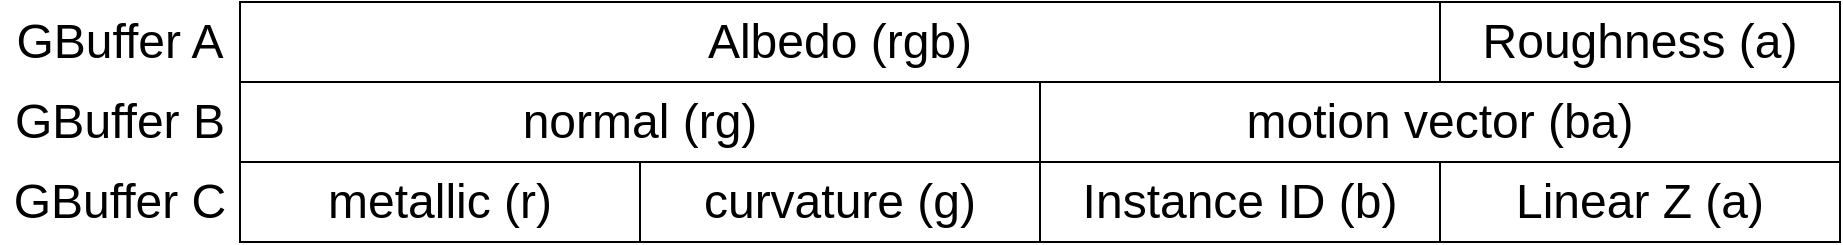 <mxfile>
    <diagram id="6A81trC-Kifi-UhiyAtX" name="第 1 页">
        <mxGraphModel dx="2156" dy="939" grid="1" gridSize="10" guides="1" tooltips="1" connect="1" arrows="1" fold="1" page="1" pageScale="1" pageWidth="827" pageHeight="1169" math="0" shadow="0">
            <root>
                <mxCell id="0"/>
                <mxCell id="1" parent="0"/>
                <mxCell id="2" value="&lt;font style=&quot;font-size: 24px;&quot;&gt;Albedo (rgb)&lt;/font&gt;" style="rounded=0;whiteSpace=wrap;html=1;" vertex="1" parent="1">
                    <mxGeometry x="-320" y="360" width="600" height="40" as="geometry"/>
                </mxCell>
                <mxCell id="3" value="&lt;font style=&quot;font-size: 24px;&quot;&gt;Roughness (a)&lt;/font&gt;" style="rounded=0;whiteSpace=wrap;html=1;" vertex="1" parent="1">
                    <mxGeometry x="280" y="360" width="200" height="40" as="geometry"/>
                </mxCell>
                <mxCell id="4" value="&lt;font style=&quot;font-size: 24px;&quot;&gt;normal (rg)&lt;/font&gt;" style="rounded=0;whiteSpace=wrap;html=1;" vertex="1" parent="1">
                    <mxGeometry x="-320" y="400" width="400" height="40" as="geometry"/>
                </mxCell>
                <mxCell id="5" value="&lt;font style=&quot;font-size: 24px;&quot;&gt;motion vector (ba)&lt;/font&gt;" style="rounded=0;whiteSpace=wrap;html=1;" vertex="1" parent="1">
                    <mxGeometry x="80" y="400" width="400" height="40" as="geometry"/>
                </mxCell>
                <mxCell id="6" value="&lt;font style=&quot;font-size: 24px;&quot;&gt;metallic (r)&lt;/font&gt;" style="rounded=0;whiteSpace=wrap;html=1;" vertex="1" parent="1">
                    <mxGeometry x="-320" y="440" width="200" height="40" as="geometry"/>
                </mxCell>
                <mxCell id="7" value="&lt;font style=&quot;font-size: 24px;&quot;&gt;curvature (g)&lt;/font&gt;" style="rounded=0;whiteSpace=wrap;html=1;" vertex="1" parent="1">
                    <mxGeometry x="-120" y="440" width="200" height="40" as="geometry"/>
                </mxCell>
                <mxCell id="8" value="&lt;font style=&quot;font-size: 24px;&quot;&gt;Instance ID (b)&lt;/font&gt;" style="rounded=0;whiteSpace=wrap;html=1;" vertex="1" parent="1">
                    <mxGeometry x="80" y="440" width="200" height="40" as="geometry"/>
                </mxCell>
                <mxCell id="9" value="&lt;font style=&quot;font-size: 24px;&quot;&gt;Linear Z (a)&lt;/font&gt;" style="rounded=0;whiteSpace=wrap;html=1;" vertex="1" parent="1">
                    <mxGeometry x="280" y="440" width="200" height="40" as="geometry"/>
                </mxCell>
                <mxCell id="10" value="GBuffer A" style="text;html=1;strokeColor=none;fillColor=none;align=center;verticalAlign=middle;whiteSpace=wrap;rounded=0;fontSize=24;" vertex="1" parent="1">
                    <mxGeometry x="-440" y="360" width="120" height="40" as="geometry"/>
                </mxCell>
                <mxCell id="11" value="GBuffer B" style="text;html=1;strokeColor=none;fillColor=none;align=center;verticalAlign=middle;whiteSpace=wrap;rounded=0;fontSize=24;" vertex="1" parent="1">
                    <mxGeometry x="-440" y="400" width="120" height="40" as="geometry"/>
                </mxCell>
                <mxCell id="12" value="GBuffer C" style="text;html=1;strokeColor=none;fillColor=none;align=center;verticalAlign=middle;whiteSpace=wrap;rounded=0;fontSize=24;" vertex="1" parent="1">
                    <mxGeometry x="-440" y="440" width="120" height="40" as="geometry"/>
                </mxCell>
            </root>
        </mxGraphModel>
    </diagram>
</mxfile>